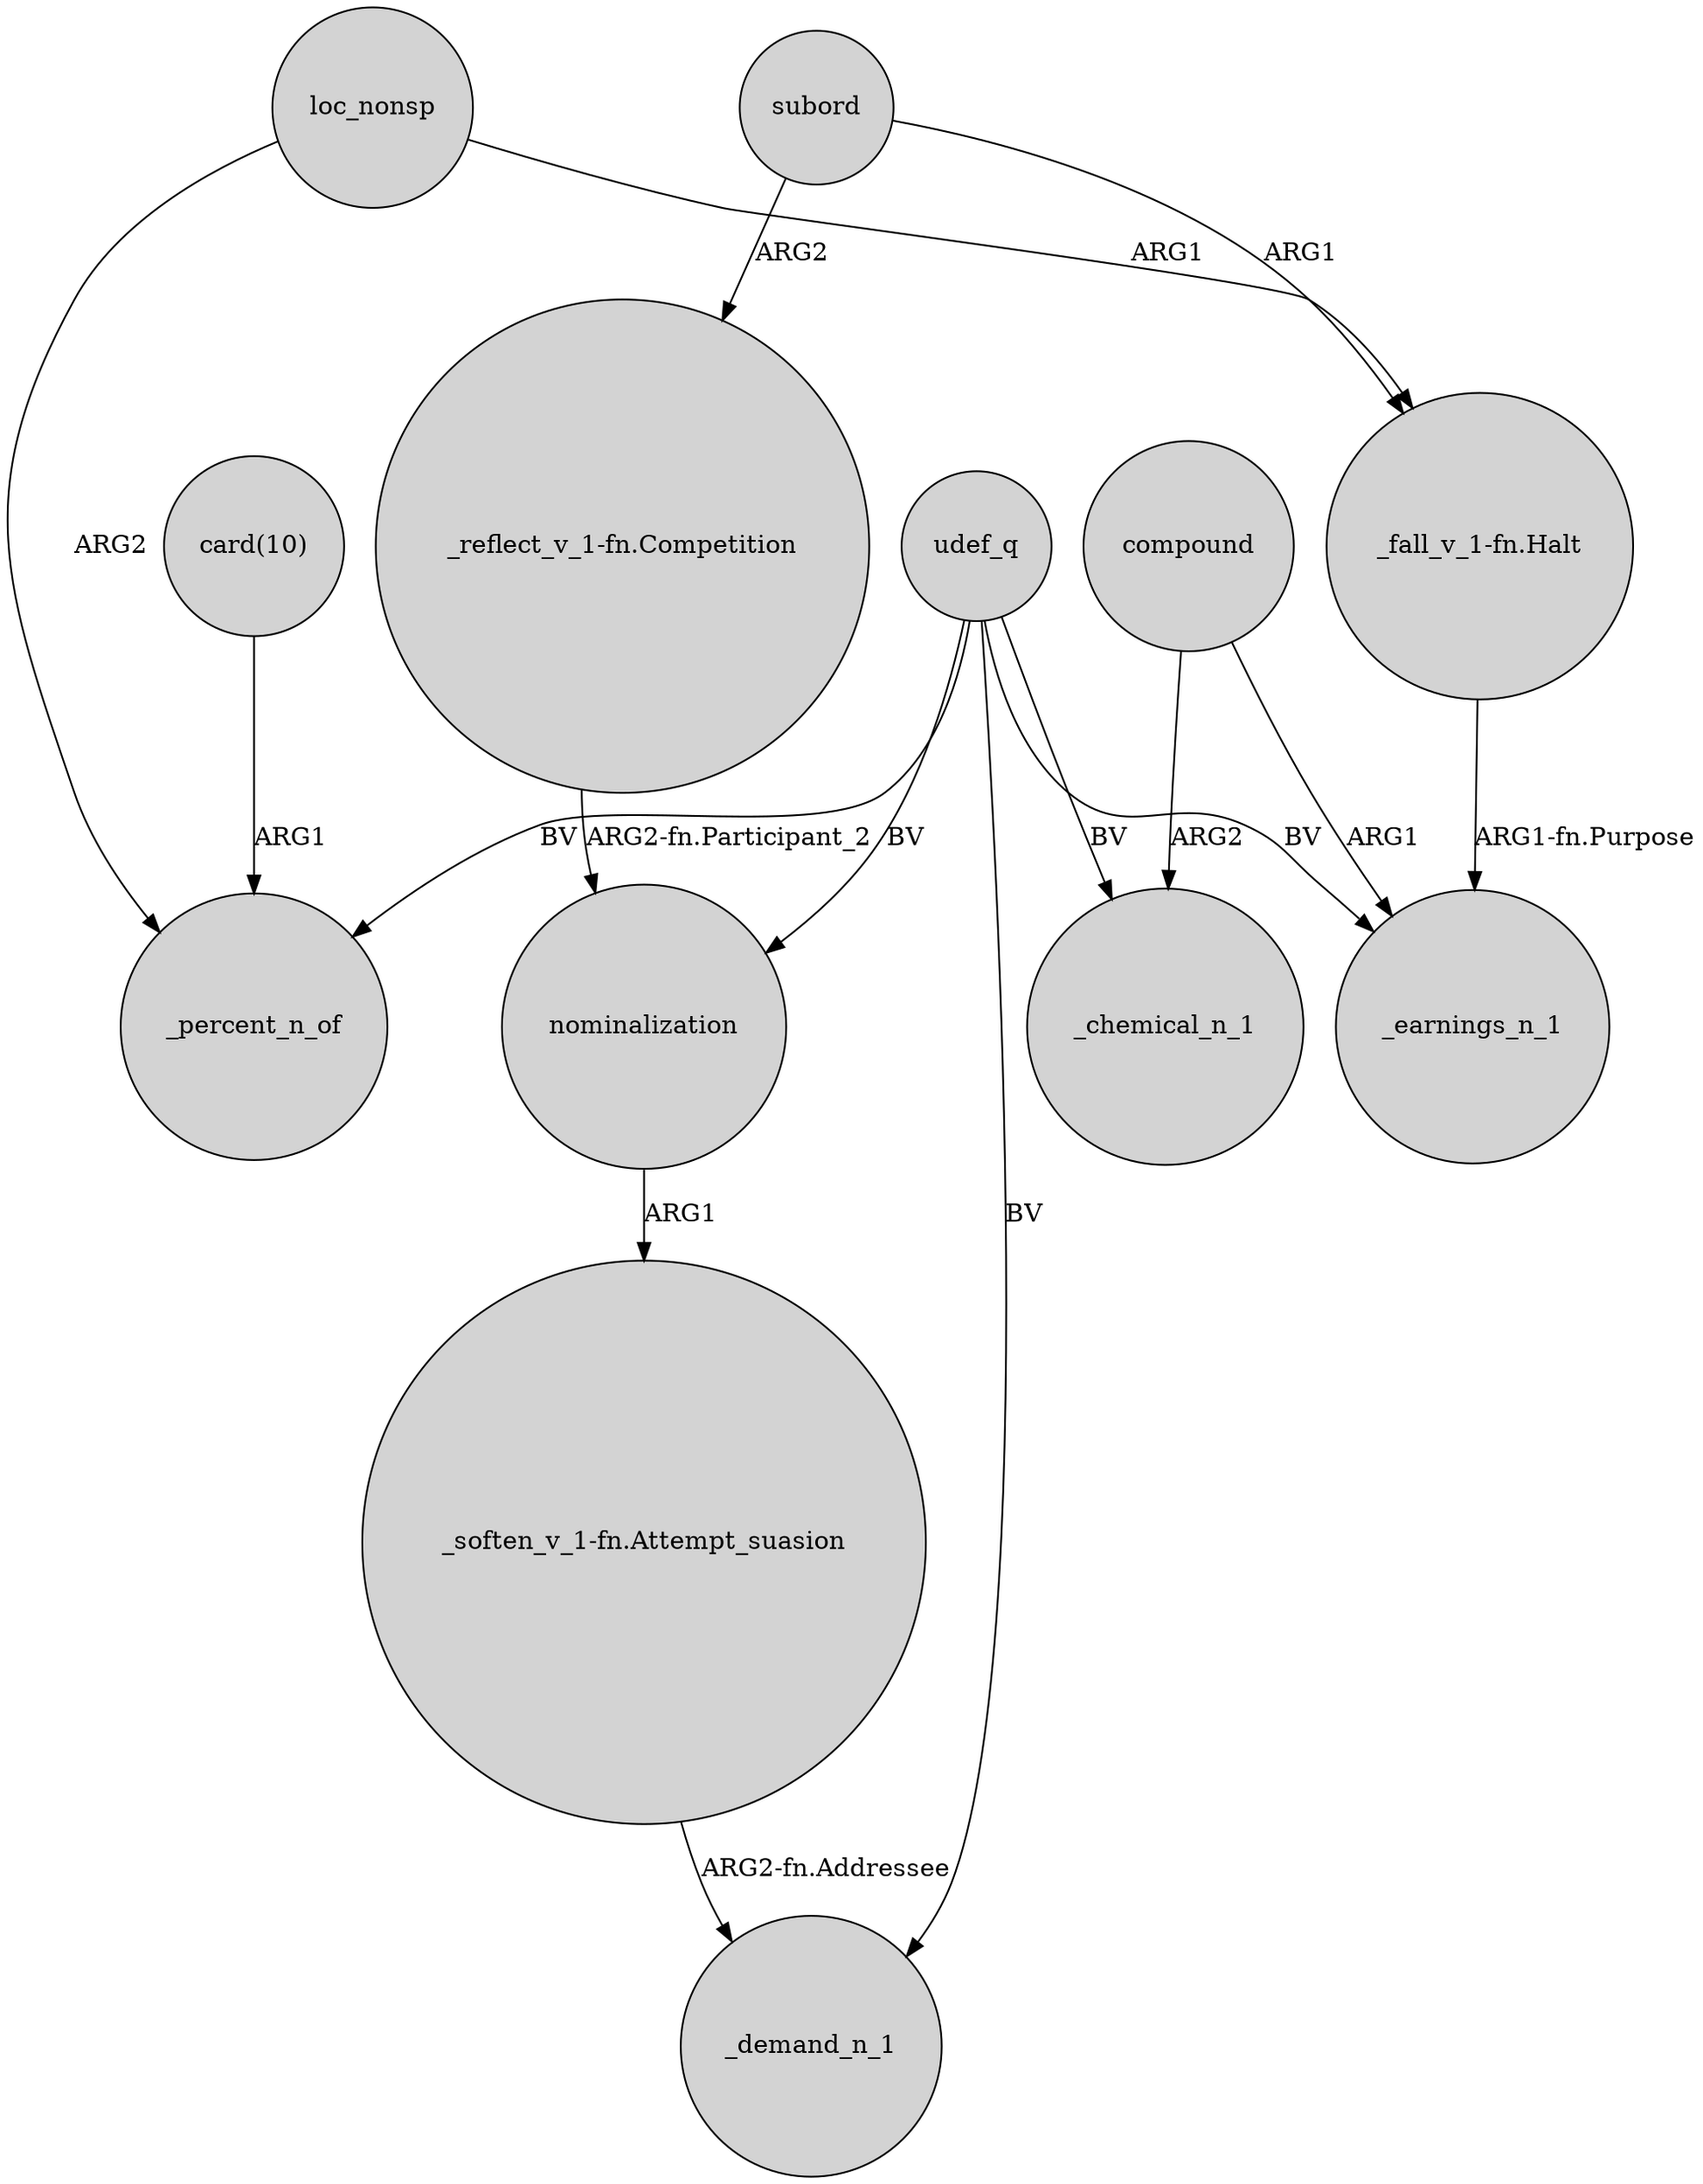 digraph {
	node [shape=circle style=filled]
	udef_q -> _percent_n_of [label=BV]
	"_reflect_v_1-fn.Competition" -> nominalization [label="ARG2-fn.Participant_2"]
	udef_q -> _earnings_n_1 [label=BV]
	"_fall_v_1-fn.Halt" -> _earnings_n_1 [label="ARG1-fn.Purpose"]
	compound -> _earnings_n_1 [label=ARG1]
	udef_q -> _chemical_n_1 [label=BV]
	compound -> _chemical_n_1 [label=ARG2]
	udef_q -> _demand_n_1 [label=BV]
	"card(10)" -> _percent_n_of [label=ARG1]
	subord -> "_fall_v_1-fn.Halt" [label=ARG1]
	nominalization -> "_soften_v_1-fn.Attempt_suasion" [label=ARG1]
	subord -> "_reflect_v_1-fn.Competition" [label=ARG2]
	"_soften_v_1-fn.Attempt_suasion" -> _demand_n_1 [label="ARG2-fn.Addressee"]
	loc_nonsp -> "_fall_v_1-fn.Halt" [label=ARG1]
	udef_q -> nominalization [label=BV]
	loc_nonsp -> _percent_n_of [label=ARG2]
}
